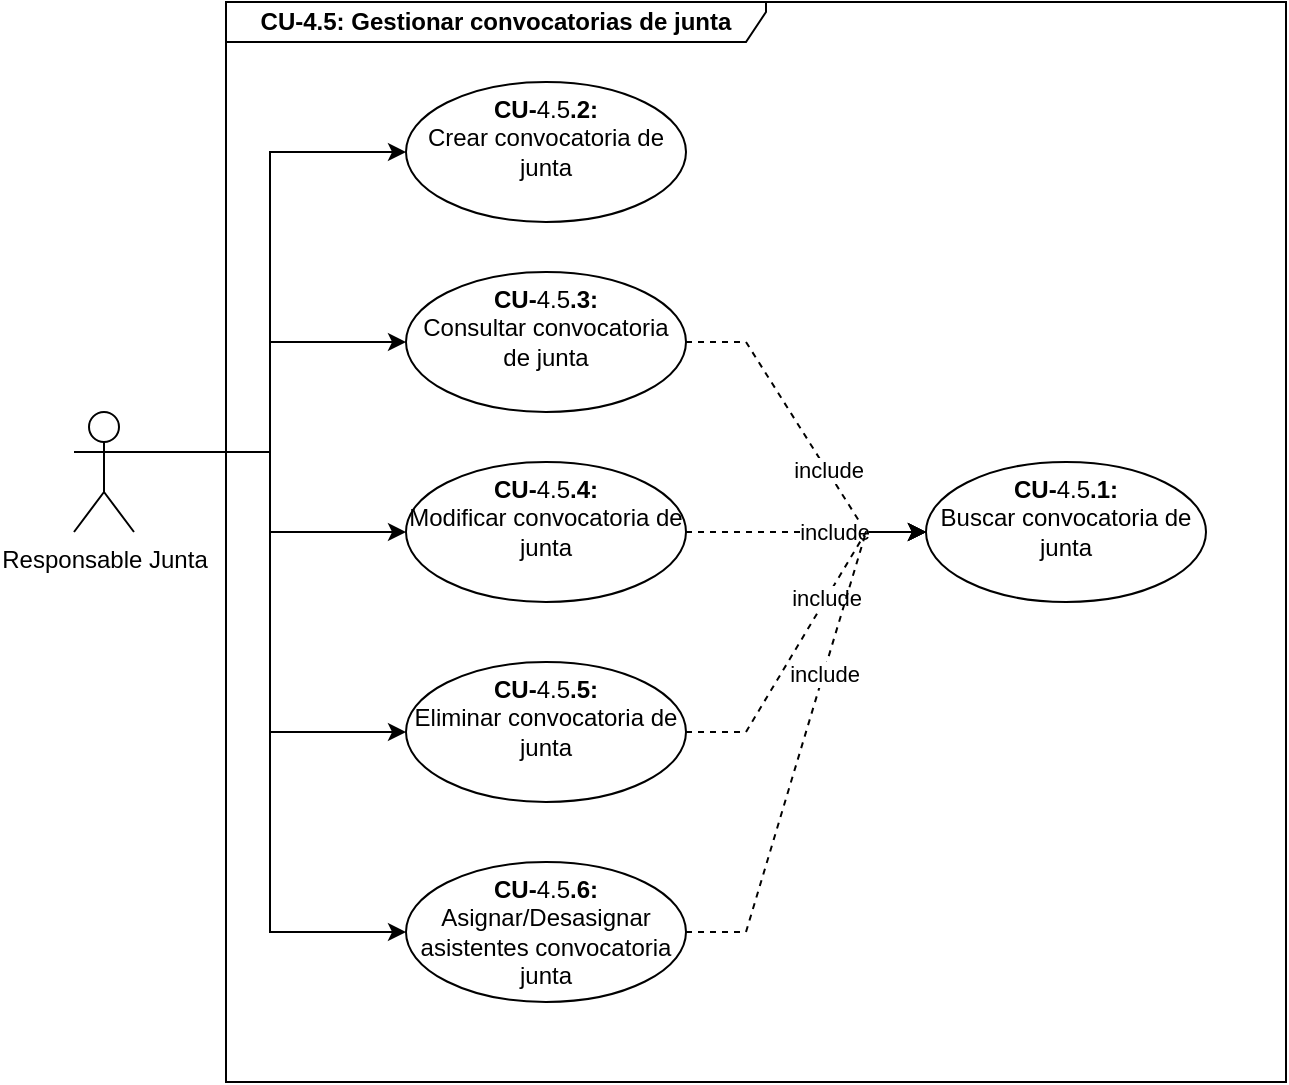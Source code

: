 <mxfile version="21.6.5" type="device">
  <diagram id="szs79xgOVXDPXgL9OrpX" name="Página-1">
    <mxGraphModel dx="1418" dy="820" grid="1" gridSize="10" guides="1" tooltips="1" connect="1" arrows="1" fold="1" page="1" pageScale="1" pageWidth="1150" pageHeight="700" math="0" shadow="0">
      <root>
        <mxCell id="0" />
        <mxCell id="1" parent="0" />
        <mxCell id="DPbp3sRypC6EYG-zwKEf-8" style="edgeStyle=orthogonalEdgeStyle;rounded=0;orthogonalLoop=1;jettySize=auto;html=1;exitX=1;exitY=0.333;exitDx=0;exitDy=0;exitPerimeter=0;entryX=0;entryY=0.5;entryDx=0;entryDy=0;" parent="1" source="Wg3yzN3p5O1BGDVJ7ORX-7" target="DPbp3sRypC6EYG-zwKEf-5" edge="1">
          <mxGeometry relative="1" as="geometry">
            <mxPoint x="155" y="235" as="sourcePoint" />
          </mxGeometry>
        </mxCell>
        <mxCell id="Q_k_FdXEpbmu3CS_4IuE-2" style="edgeStyle=orthogonalEdgeStyle;rounded=0;orthogonalLoop=1;jettySize=auto;html=1;exitX=1;exitY=0.333;exitDx=0;exitDy=0;exitPerimeter=0;entryX=0;entryY=0.5;entryDx=0;entryDy=0;" parent="1" source="Wg3yzN3p5O1BGDVJ7ORX-7" target="Q_k_FdXEpbmu3CS_4IuE-1" edge="1">
          <mxGeometry relative="1" as="geometry">
            <mxPoint x="155" y="235" as="sourcePoint" />
          </mxGeometry>
        </mxCell>
        <mxCell id="hSa4uURxNk3DmLp7kRdM-2" style="edgeStyle=orthogonalEdgeStyle;rounded=0;orthogonalLoop=1;jettySize=auto;html=1;exitX=1;exitY=0.333;exitDx=0;exitDy=0;exitPerimeter=0;entryX=0;entryY=0.5;entryDx=0;entryDy=0;" parent="1" source="Wg3yzN3p5O1BGDVJ7ORX-7" target="hSa4uURxNk3DmLp7kRdM-1" edge="1">
          <mxGeometry relative="1" as="geometry">
            <mxPoint x="155" y="235" as="sourcePoint" />
          </mxGeometry>
        </mxCell>
        <mxCell id="NUaUHLJXbepJ66ujS02r-15" value="CU-4.5: Gestionar convocatorias de junta" style="shape=umlFrame;whiteSpace=wrap;html=1;width=270;height=20;fontStyle=1" parent="1" vertex="1">
          <mxGeometry x="310" y="110" width="530" height="540" as="geometry" />
        </mxCell>
        <mxCell id="NUaUHLJXbepJ66ujS02r-18" value="&lt;b&gt;CU-&lt;/b&gt;4.5&lt;b&gt;.1: &lt;br&gt;&lt;/b&gt;Buscar convocatoria de junta" style="ellipse;whiteSpace=wrap;html=1;verticalAlign=top;" parent="1" vertex="1">
          <mxGeometry x="660" y="340" width="140" height="70" as="geometry" />
        </mxCell>
        <mxCell id="DPbp3sRypC6EYG-zwKEf-5" value="&lt;b&gt;CU-&lt;/b&gt;4.5&lt;b&gt;.2: &lt;br&gt;&lt;/b&gt;Crear convocatoria de junta" style="ellipse;whiteSpace=wrap;html=1;verticalAlign=top;" parent="1" vertex="1">
          <mxGeometry x="400" y="150" width="140" height="70" as="geometry" />
        </mxCell>
        <mxCell id="J01Buqdj7F6MblkKf3Q8-6" style="edgeStyle=entityRelationEdgeStyle;rounded=0;orthogonalLoop=1;jettySize=auto;html=1;exitX=1;exitY=0.5;exitDx=0;exitDy=0;entryX=0;entryY=0.5;entryDx=0;entryDy=0;dashed=1;" parent="1" source="Q_k_FdXEpbmu3CS_4IuE-1" target="NUaUHLJXbepJ66ujS02r-18" edge="1">
          <mxGeometry relative="1" as="geometry" />
        </mxCell>
        <mxCell id="J01Buqdj7F6MblkKf3Q8-7" value="include" style="edgeLabel;html=1;align=center;verticalAlign=middle;resizable=0;points=[];" parent="J01Buqdj7F6MblkKf3Q8-6" vertex="1" connectable="0">
          <mxGeometry x="0.224" relative="1" as="geometry">
            <mxPoint as="offset" />
          </mxGeometry>
        </mxCell>
        <mxCell id="Q_k_FdXEpbmu3CS_4IuE-1" value="&lt;b&gt;CU-&lt;/b&gt;4.5&lt;b&gt;.3: &lt;br&gt;&lt;/b&gt;Consultar convocatoria de junta" style="ellipse;whiteSpace=wrap;html=1;verticalAlign=top;" parent="1" vertex="1">
          <mxGeometry x="400" y="245" width="140" height="70" as="geometry" />
        </mxCell>
        <mxCell id="hSa4uURxNk3DmLp7kRdM-1" value="&lt;b&gt;CU-&lt;/b&gt;4.5&lt;b&gt;.4: &lt;br&gt;&lt;/b&gt;Modificar convocatoria de junta" style="ellipse;whiteSpace=wrap;html=1;verticalAlign=top;" parent="1" vertex="1">
          <mxGeometry x="400" y="340" width="140" height="70" as="geometry" />
        </mxCell>
        <mxCell id="J01Buqdj7F6MblkKf3Q8-3" style="edgeStyle=orthogonalEdgeStyle;rounded=0;orthogonalLoop=1;jettySize=auto;html=1;exitX=1;exitY=0.333;exitDx=0;exitDy=0;exitPerimeter=0;entryX=0;entryY=0.5;entryDx=0;entryDy=0;" parent="1" source="Wg3yzN3p5O1BGDVJ7ORX-7" target="J01Buqdj7F6MblkKf3Q8-1" edge="1">
          <mxGeometry relative="1" as="geometry" />
        </mxCell>
        <mxCell id="UQrGGeeDGGj6YTf_ZPvA-2" style="edgeStyle=orthogonalEdgeStyle;rounded=0;orthogonalLoop=1;jettySize=auto;html=1;exitX=1;exitY=0.333;exitDx=0;exitDy=0;exitPerimeter=0;entryX=0;entryY=0.5;entryDx=0;entryDy=0;" parent="1" source="Wg3yzN3p5O1BGDVJ7ORX-7" target="UQrGGeeDGGj6YTf_ZPvA-1" edge="1">
          <mxGeometry relative="1" as="geometry" />
        </mxCell>
        <mxCell id="Wg3yzN3p5O1BGDVJ7ORX-7" value="&lt;span style=&quot;background-color: rgb(255 , 255 , 255)&quot;&gt;Responsable Junta&lt;/span&gt;" style="shape=umlActor;verticalLabelPosition=bottom;verticalAlign=top;html=1;outlineConnect=0;" parent="1" vertex="1">
          <mxGeometry x="234" y="315" width="30" height="60" as="geometry" />
        </mxCell>
        <mxCell id="J01Buqdj7F6MblkKf3Q8-1" value="&lt;b&gt;CU-&lt;/b&gt;4.5&lt;b&gt;.5: &lt;br&gt;&lt;/b&gt;Eliminar convocatoria de junta" style="ellipse;whiteSpace=wrap;html=1;verticalAlign=top;" parent="1" vertex="1">
          <mxGeometry x="400" y="440" width="140" height="70" as="geometry" />
        </mxCell>
        <mxCell id="J01Buqdj7F6MblkKf3Q8-8" style="edgeStyle=entityRelationEdgeStyle;rounded=0;orthogonalLoop=1;jettySize=auto;html=1;exitX=1;exitY=0.5;exitDx=0;exitDy=0;dashed=1;entryX=0;entryY=0.5;entryDx=0;entryDy=0;" parent="1" source="hSa4uURxNk3DmLp7kRdM-1" target="NUaUHLJXbepJ66ujS02r-18" edge="1">
          <mxGeometry relative="1" as="geometry">
            <mxPoint x="550" y="290" as="sourcePoint" />
            <mxPoint x="660" y="350" as="targetPoint" />
          </mxGeometry>
        </mxCell>
        <mxCell id="J01Buqdj7F6MblkKf3Q8-9" value="include" style="edgeLabel;html=1;align=center;verticalAlign=middle;resizable=0;points=[];" parent="J01Buqdj7F6MblkKf3Q8-8" vertex="1" connectable="0">
          <mxGeometry x="0.224" relative="1" as="geometry">
            <mxPoint as="offset" />
          </mxGeometry>
        </mxCell>
        <mxCell id="J01Buqdj7F6MblkKf3Q8-10" style="edgeStyle=entityRelationEdgeStyle;rounded=0;orthogonalLoop=1;jettySize=auto;html=1;exitX=1;exitY=0.5;exitDx=0;exitDy=0;dashed=1;entryX=0;entryY=0.5;entryDx=0;entryDy=0;" parent="1" source="J01Buqdj7F6MblkKf3Q8-1" target="NUaUHLJXbepJ66ujS02r-18" edge="1">
          <mxGeometry relative="1" as="geometry">
            <mxPoint x="550" y="385" as="sourcePoint" />
            <mxPoint x="670" y="360" as="targetPoint" />
          </mxGeometry>
        </mxCell>
        <mxCell id="J01Buqdj7F6MblkKf3Q8-11" value="include" style="edgeLabel;html=1;align=center;verticalAlign=middle;resizable=0;points=[];" parent="J01Buqdj7F6MblkKf3Q8-10" vertex="1" connectable="0">
          <mxGeometry x="0.224" relative="1" as="geometry">
            <mxPoint as="offset" />
          </mxGeometry>
        </mxCell>
        <mxCell id="UQrGGeeDGGj6YTf_ZPvA-1" value="&lt;b&gt;CU-&lt;/b&gt;4.5&lt;b&gt;.6: &lt;br&gt;&lt;/b&gt;Asignar/Desasignar asistentes convocatoria junta" style="ellipse;whiteSpace=wrap;html=1;verticalAlign=top;" parent="1" vertex="1">
          <mxGeometry x="400" y="540" width="140" height="70" as="geometry" />
        </mxCell>
        <mxCell id="UQrGGeeDGGj6YTf_ZPvA-3" style="edgeStyle=entityRelationEdgeStyle;rounded=0;orthogonalLoop=1;jettySize=auto;html=1;exitX=1;exitY=0.5;exitDx=0;exitDy=0;dashed=1;entryX=0;entryY=0.5;entryDx=0;entryDy=0;" parent="1" source="UQrGGeeDGGj6YTf_ZPvA-1" target="NUaUHLJXbepJ66ujS02r-18" edge="1">
          <mxGeometry relative="1" as="geometry">
            <mxPoint x="550" y="485" as="sourcePoint" />
            <mxPoint x="670" y="385" as="targetPoint" />
          </mxGeometry>
        </mxCell>
        <mxCell id="UQrGGeeDGGj6YTf_ZPvA-4" value="include" style="edgeLabel;html=1;align=center;verticalAlign=middle;resizable=0;points=[];" parent="UQrGGeeDGGj6YTf_ZPvA-3" vertex="1" connectable="0">
          <mxGeometry x="0.224" relative="1" as="geometry">
            <mxPoint as="offset" />
          </mxGeometry>
        </mxCell>
      </root>
    </mxGraphModel>
  </diagram>
</mxfile>
